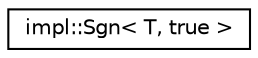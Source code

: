 digraph "Graphical Class Hierarchy"
{
  edge [fontname="Helvetica",fontsize="10",labelfontname="Helvetica",labelfontsize="10"];
  node [fontname="Helvetica",fontsize="10",shape=record];
  rankdir="LR";
  Node0 [label="impl::Sgn\< T, true \>",height=0.2,width=0.4,color="black", fillcolor="white", style="filled",URL="$structimpl_1_1Sgn_3_01T_00_01true_01_4.html"];
}
